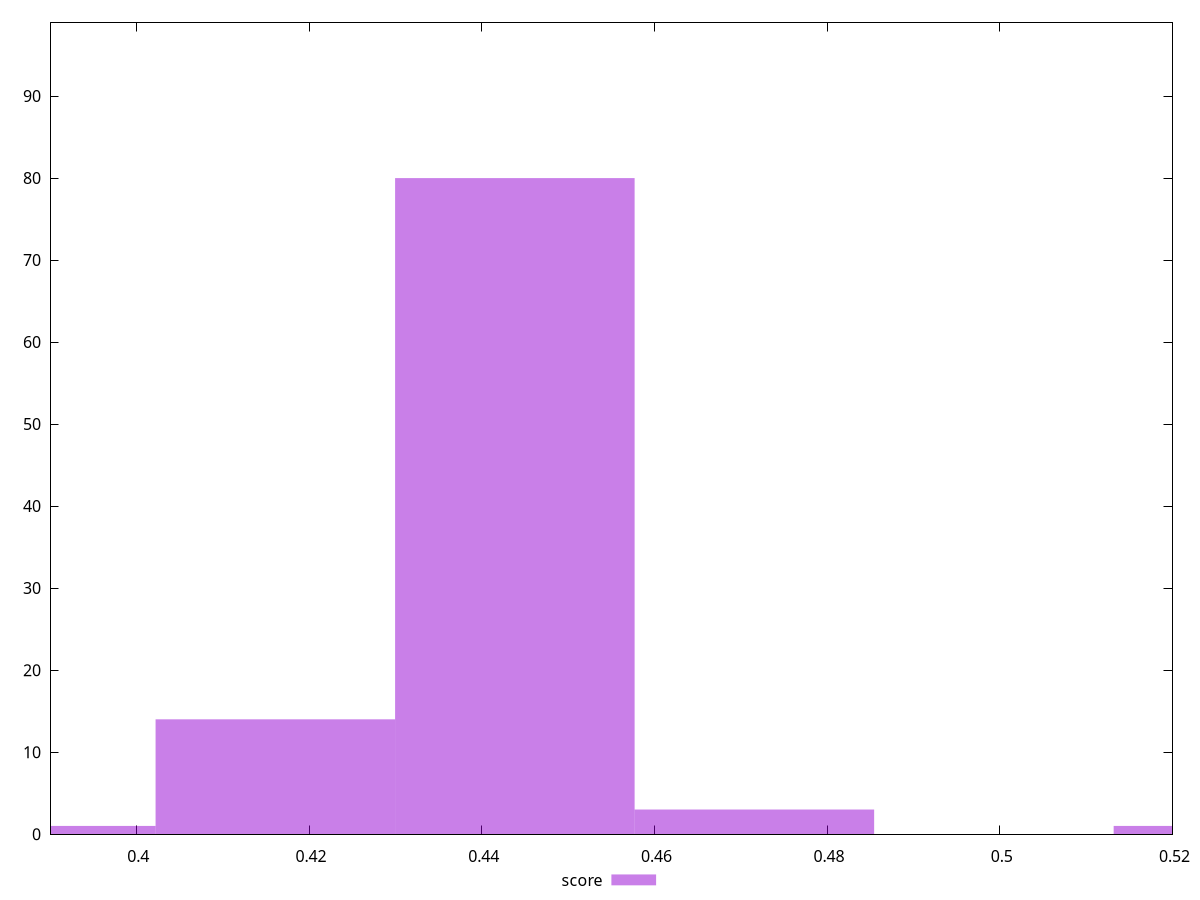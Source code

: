 reset

$score <<EOF
0.5270560367896413 1
0.41609687114971683 14
0.44383666255969795 80
0.47157645396967907 3
0.3883570797397357 1
EOF

set key outside below
set boxwidth 0.02773979140998112
set xrange [0.39:0.52]
set yrange [0:99]
set trange [0:99]
set style fill transparent solid 0.5 noborder
set terminal svg size 640, 490 enhanced background rgb 'white'
set output "reports/report_00027_2021-02-24T12-40-31.850Z/uses-rel-preload/samples/card/score/histogram.svg"

plot $score title "score" with boxes

reset
